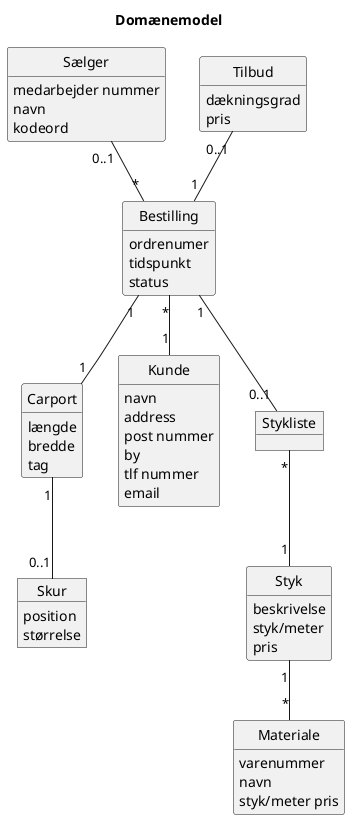 @startuml
Title Domænemodel

hide circle
hide methods

class Sælger {
    medarbejder nummer
    navn
    kodeord
}

class Carport {
    længde
    bredde
    tag
}

object Skur {
    position
    størrelse
}

class Kunde {
    navn
    address
    post nummer
    by
    tlf nummer
    email
}

class Bestilling {
    ordrenumer
    tidspunkt
    status
}

object Stykliste

class Materiale {
    varenummer
    navn
    styk/meter pris
}

class Styk {
    beskrivelse
    styk/meter
    pris
}

class Tilbud {
    dækningsgrad
    pris
}

Bestilling "1" -- "1" Carport
Carport "1" -- "0..1" Skur
Bestilling "*" -- "1" Kunde
Bestilling "1" -- "0..1" Stykliste
Sælger "0..1" -- "*" Bestilling
Stykliste "*" -- "1" Styk
Styk "1" -- "*" Materiale
Tilbud "0..1" -- "1" Bestilling





@enduml